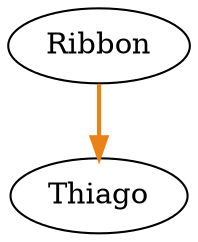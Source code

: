 digraph {
	graph [bb="0,0,76.693,108"];
	node [label="\N"];
	Ribbon	 [height=0.5,
		pos="38.347,90",
		width=1.0652];
	Thiago	 [height=0.5,
		pos="38.347,18",
		width=1.011];
	Ribbon -> Thiago [key="key=627661",
	color="#ea8218",
	pos="e,38.347,36.104 38.347,71.697 38.347,63.983 38.347,54.712 38.347,46.112",
	style=bold];
}
